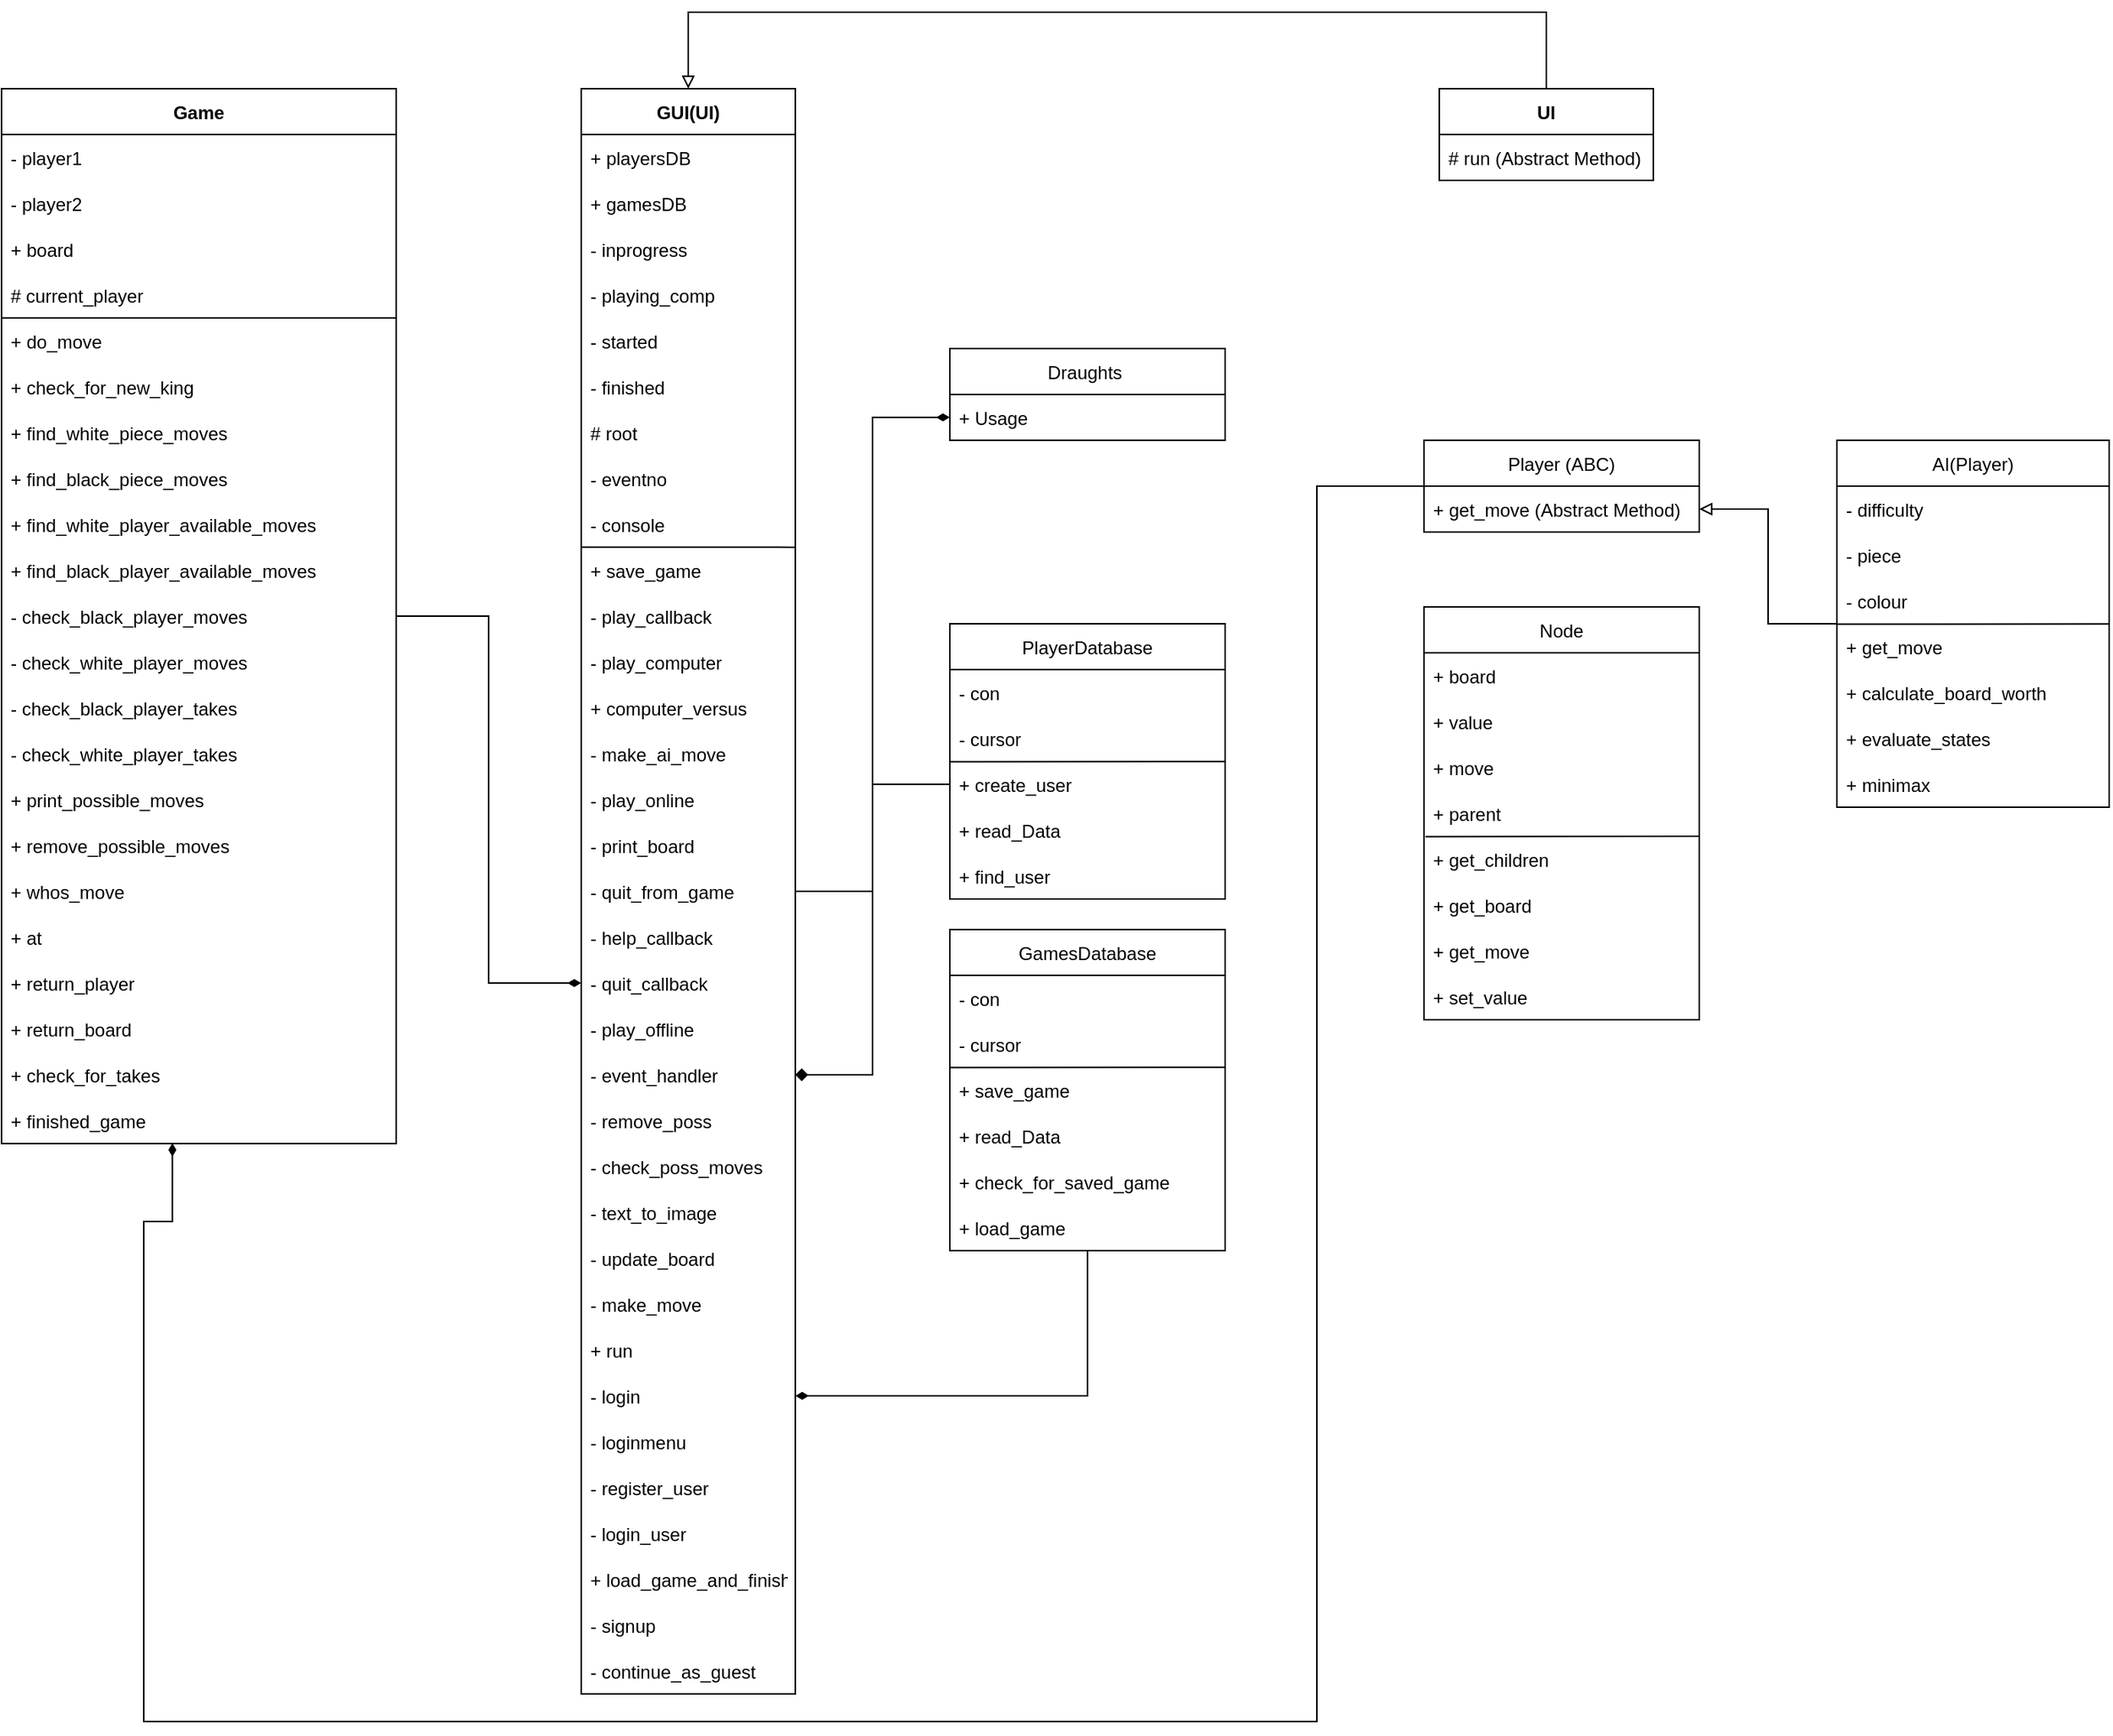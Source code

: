 <mxfile compressed="true" version="16.1.2" type="device"><diagram id="3Qp2XxojewarjUN9n5s5" name="Page-1"><mxGraphModel dx="881" dy="448" grid="0" gridSize="10" guides="1" tooltips="1" connect="1" arrows="1" fold="1" page="1" pageScale="1" pageWidth="1654" pageHeight="1169" math="0" shadow="0"><root><mxCell id="0"/><mxCell id="1" parent="0"/><mxCell id="8Btw_hAtKt0kwqndsdQg-38" style="edgeStyle=orthogonalEdgeStyle;rounded=0;orthogonalLoop=1;jettySize=auto;html=1;entryX=0;entryY=0.5;entryDx=0;entryDy=0;endArrow=diamondThin;endFill=1;strokeWidth=1;" parent="1" source="6uSlgZsd5rCqAdP7p0Hb-4" target="6uSlgZsd5rCqAdP7p0Hb-30" edge="1"><mxGeometry relative="1" as="geometry"/></mxCell><mxCell id="6uSlgZsd5rCqAdP7p0Hb-4" value="Game" style="swimlane;fontStyle=1;childLayout=stackLayout;horizontal=1;startSize=30;horizontalStack=0;resizeParent=1;resizeParentMax=0;resizeLast=0;collapsible=1;marginBottom=0;direction=east;" parent="1" vertex="1"><mxGeometry x="50" y="60" width="258" height="690" as="geometry"/></mxCell><mxCell id="YsAnaq6iG1GSpcBaOWJJ-23" value="- player1" style="text;strokeColor=none;fillColor=none;align=left;verticalAlign=middle;spacingLeft=4;spacingRight=4;overflow=hidden;points=[[0,0.5],[1,0.5]];portConstraint=eastwest;rotatable=0;" parent="6uSlgZsd5rCqAdP7p0Hb-4" vertex="1"><mxGeometry y="30" width="258" height="30" as="geometry"/></mxCell><mxCell id="8Btw_hAtKt0kwqndsdQg-4" value="- player2" style="text;strokeColor=none;fillColor=none;align=left;verticalAlign=middle;spacingLeft=4;spacingRight=4;overflow=hidden;points=[[0,0.5],[1,0.5]];portConstraint=eastwest;rotatable=0;" parent="6uSlgZsd5rCqAdP7p0Hb-4" vertex="1"><mxGeometry y="60" width="258" height="30" as="geometry"/></mxCell><mxCell id="8Btw_hAtKt0kwqndsdQg-5" value="+ board" style="text;strokeColor=none;fillColor=none;align=left;verticalAlign=middle;spacingLeft=4;spacingRight=4;overflow=hidden;points=[[0,0.5],[1,0.5]];portConstraint=eastwest;rotatable=0;" parent="6uSlgZsd5rCqAdP7p0Hb-4" vertex="1"><mxGeometry y="90" width="258" height="30" as="geometry"/></mxCell><mxCell id="8Btw_hAtKt0kwqndsdQg-6" value="# current_player" style="text;strokeColor=none;fillColor=none;align=left;verticalAlign=middle;spacingLeft=4;spacingRight=4;overflow=hidden;points=[[0,0.5],[1,0.5]];portConstraint=eastwest;rotatable=0;" parent="6uSlgZsd5rCqAdP7p0Hb-4" vertex="1"><mxGeometry y="120" width="258" height="30" as="geometry"/></mxCell><mxCell id="6uSlgZsd5rCqAdP7p0Hb-5" value="+ do_move" style="text;strokeColor=none;fillColor=none;align=left;verticalAlign=middle;spacingLeft=4;spacingRight=4;overflow=hidden;points=[[0,0.5],[1,0.5]];portConstraint=eastwest;rotatable=0;" parent="6uSlgZsd5rCqAdP7p0Hb-4" vertex="1"><mxGeometry y="150" width="258" height="30" as="geometry"/></mxCell><mxCell id="YsAnaq6iG1GSpcBaOWJJ-24" value="" style="endArrow=none;html=1;rounded=0;exitX=0.002;exitY=0.002;exitDx=0;exitDy=0;exitPerimeter=0;entryX=1.001;entryY=0.002;entryDx=0;entryDy=0;entryPerimeter=0;" parent="6uSlgZsd5rCqAdP7p0Hb-4" source="6uSlgZsd5rCqAdP7p0Hb-5" target="6uSlgZsd5rCqAdP7p0Hb-5" edge="1"><mxGeometry width="50" height="50" relative="1" as="geometry"><mxPoint x="130" y="140" as="sourcePoint"/><mxPoint x="180" y="90" as="targetPoint"/></mxGeometry></mxCell><mxCell id="6uSlgZsd5rCqAdP7p0Hb-6" value="+ check_for_new_king" style="text;strokeColor=none;fillColor=none;align=left;verticalAlign=middle;spacingLeft=4;spacingRight=4;overflow=hidden;points=[[0,0.5],[1,0.5]];portConstraint=eastwest;rotatable=0;" parent="6uSlgZsd5rCqAdP7p0Hb-4" vertex="1"><mxGeometry y="180" width="258" height="30" as="geometry"/></mxCell><mxCell id="6uSlgZsd5rCqAdP7p0Hb-7" value="+ find_white_piece_moves" style="text;strokeColor=none;fillColor=none;align=left;verticalAlign=middle;spacingLeft=4;spacingRight=4;overflow=hidden;points=[[0,0.5],[1,0.5]];portConstraint=eastwest;rotatable=0;" parent="6uSlgZsd5rCqAdP7p0Hb-4" vertex="1"><mxGeometry y="210" width="258" height="30" as="geometry"/></mxCell><mxCell id="y2hn0-UuAbxZvEUYTkc_-26" value="+ find_black_piece_moves" style="text;strokeColor=none;fillColor=none;align=left;verticalAlign=middle;spacingLeft=4;spacingRight=4;overflow=hidden;points=[[0,0.5],[1,0.5]];portConstraint=eastwest;rotatable=0;" vertex="1" parent="6uSlgZsd5rCqAdP7p0Hb-4"><mxGeometry y="240" width="258" height="30" as="geometry"/></mxCell><mxCell id="y2hn0-UuAbxZvEUYTkc_-27" value="+ find_white_player_available_moves" style="text;strokeColor=none;fillColor=none;align=left;verticalAlign=middle;spacingLeft=4;spacingRight=4;overflow=hidden;points=[[0,0.5],[1,0.5]];portConstraint=eastwest;rotatable=0;" vertex="1" parent="6uSlgZsd5rCqAdP7p0Hb-4"><mxGeometry y="270" width="258" height="30" as="geometry"/></mxCell><mxCell id="y2hn0-UuAbxZvEUYTkc_-28" value="+ find_black_player_available_moves" style="text;strokeColor=none;fillColor=none;align=left;verticalAlign=middle;spacingLeft=4;spacingRight=4;overflow=hidden;points=[[0,0.5],[1,0.5]];portConstraint=eastwest;rotatable=0;" vertex="1" parent="6uSlgZsd5rCqAdP7p0Hb-4"><mxGeometry y="300" width="258" height="30" as="geometry"/></mxCell><mxCell id="y2hn0-UuAbxZvEUYTkc_-30" value="- check_black_player_moves" style="text;strokeColor=none;fillColor=none;align=left;verticalAlign=middle;spacingLeft=4;spacingRight=4;overflow=hidden;points=[[0,0.5],[1,0.5]];portConstraint=eastwest;rotatable=0;" vertex="1" parent="6uSlgZsd5rCqAdP7p0Hb-4"><mxGeometry y="330" width="258" height="30" as="geometry"/></mxCell><mxCell id="y2hn0-UuAbxZvEUYTkc_-31" value="- check_white_player_moves" style="text;strokeColor=none;fillColor=none;align=left;verticalAlign=middle;spacingLeft=4;spacingRight=4;overflow=hidden;points=[[0,0.5],[1,0.5]];portConstraint=eastwest;rotatable=0;" vertex="1" parent="6uSlgZsd5rCqAdP7p0Hb-4"><mxGeometry y="360" width="258" height="30" as="geometry"/></mxCell><mxCell id="y2hn0-UuAbxZvEUYTkc_-32" value="- check_black_player_takes" style="text;strokeColor=none;fillColor=none;align=left;verticalAlign=middle;spacingLeft=4;spacingRight=4;overflow=hidden;points=[[0,0.5],[1,0.5]];portConstraint=eastwest;rotatable=0;" vertex="1" parent="6uSlgZsd5rCqAdP7p0Hb-4"><mxGeometry y="390" width="258" height="30" as="geometry"/></mxCell><mxCell id="y2hn0-UuAbxZvEUYTkc_-33" value="- check_white_player_takes" style="text;strokeColor=none;fillColor=none;align=left;verticalAlign=middle;spacingLeft=4;spacingRight=4;overflow=hidden;points=[[0,0.5],[1,0.5]];portConstraint=eastwest;rotatable=0;" vertex="1" parent="6uSlgZsd5rCqAdP7p0Hb-4"><mxGeometry y="420" width="258" height="30" as="geometry"/></mxCell><mxCell id="6uSlgZsd5rCqAdP7p0Hb-11" value="+ print_possible_moves" style="text;strokeColor=none;fillColor=none;align=left;verticalAlign=middle;spacingLeft=4;spacingRight=4;overflow=hidden;points=[[0,0.5],[1,0.5]];portConstraint=eastwest;rotatable=0;" parent="6uSlgZsd5rCqAdP7p0Hb-4" vertex="1"><mxGeometry y="450" width="258" height="30" as="geometry"/></mxCell><mxCell id="6uSlgZsd5rCqAdP7p0Hb-12" value="+ remove_possible_moves" style="text;strokeColor=none;fillColor=none;align=left;verticalAlign=middle;spacingLeft=4;spacingRight=4;overflow=hidden;points=[[0,0.5],[1,0.5]];portConstraint=eastwest;rotatable=0;" parent="6uSlgZsd5rCqAdP7p0Hb-4" vertex="1"><mxGeometry y="480" width="258" height="30" as="geometry"/></mxCell><mxCell id="6uSlgZsd5rCqAdP7p0Hb-13" value="+ whos_move" style="text;strokeColor=none;fillColor=none;align=left;verticalAlign=middle;spacingLeft=4;spacingRight=4;overflow=hidden;points=[[0,0.5],[1,0.5]];portConstraint=eastwest;rotatable=0;" parent="6uSlgZsd5rCqAdP7p0Hb-4" vertex="1"><mxGeometry y="510" width="258" height="30" as="geometry"/></mxCell><mxCell id="6uSlgZsd5rCqAdP7p0Hb-14" value="+ at" style="text;strokeColor=none;fillColor=none;align=left;verticalAlign=middle;spacingLeft=4;spacingRight=4;overflow=hidden;points=[[0,0.5],[1,0.5]];portConstraint=eastwest;rotatable=0;" parent="6uSlgZsd5rCqAdP7p0Hb-4" vertex="1"><mxGeometry y="540" width="258" height="30" as="geometry"/></mxCell><mxCell id="6uSlgZsd5rCqAdP7p0Hb-15" value="+ return_player" style="text;strokeColor=none;fillColor=none;align=left;verticalAlign=middle;spacingLeft=4;spacingRight=4;overflow=hidden;points=[[0,0.5],[1,0.5]];portConstraint=eastwest;rotatable=0;" parent="6uSlgZsd5rCqAdP7p0Hb-4" vertex="1"><mxGeometry y="570" width="258" height="30" as="geometry"/></mxCell><mxCell id="6uSlgZsd5rCqAdP7p0Hb-18" value="+ return_board" style="text;strokeColor=none;fillColor=none;align=left;verticalAlign=middle;spacingLeft=4;spacingRight=4;overflow=hidden;points=[[0,0.5],[1,0.5]];portConstraint=eastwest;rotatable=0;" parent="6uSlgZsd5rCqAdP7p0Hb-4" vertex="1"><mxGeometry y="600" width="258" height="30" as="geometry"/></mxCell><mxCell id="6uSlgZsd5rCqAdP7p0Hb-17" value="+ check_for_takes" style="text;strokeColor=none;fillColor=none;align=left;verticalAlign=middle;spacingLeft=4;spacingRight=4;overflow=hidden;points=[[0,0.5],[1,0.5]];portConstraint=eastwest;rotatable=0;" parent="6uSlgZsd5rCqAdP7p0Hb-4" vertex="1"><mxGeometry y="630" width="258" height="30" as="geometry"/></mxCell><mxCell id="6uSlgZsd5rCqAdP7p0Hb-16" value="+ finished_game" style="text;strokeColor=none;fillColor=none;align=left;verticalAlign=middle;spacingLeft=4;spacingRight=4;overflow=hidden;points=[[0,0.5],[1,0.5]];portConstraint=eastwest;rotatable=0;" parent="6uSlgZsd5rCqAdP7p0Hb-4" vertex="1"><mxGeometry y="660" width="258" height="30" as="geometry"/></mxCell><mxCell id="8Btw_hAtKt0kwqndsdQg-43" style="edgeStyle=orthogonalEdgeStyle;rounded=0;orthogonalLoop=1;jettySize=auto;html=1;entryX=0.5;entryY=0;entryDx=0;entryDy=0;endArrow=block;endFill=0;strokeWidth=1;" parent="1" source="6uSlgZsd5rCqAdP7p0Hb-19" target="6uSlgZsd5rCqAdP7p0Hb-23" edge="1"><mxGeometry relative="1" as="geometry"><Array as="points"><mxPoint x="1060" y="10"/><mxPoint x="499" y="10"/></Array></mxGeometry></mxCell><mxCell id="6uSlgZsd5rCqAdP7p0Hb-19" value="UI" style="swimlane;fontStyle=1;childLayout=stackLayout;horizontal=1;startSize=30;horizontalStack=0;resizeParent=1;resizeParentMax=0;resizeLast=0;collapsible=1;marginBottom=0;" parent="1" vertex="1"><mxGeometry x="990" y="60" width="140" height="60" as="geometry"/></mxCell><mxCell id="6uSlgZsd5rCqAdP7p0Hb-20" value="# run (Abstract Method)" style="text;strokeColor=none;fillColor=none;align=left;verticalAlign=middle;spacingLeft=4;spacingRight=4;overflow=hidden;points=[[0,0.5],[1,0.5]];portConstraint=eastwest;rotatable=0;" parent="6uSlgZsd5rCqAdP7p0Hb-19" vertex="1"><mxGeometry y="30" width="140" height="30" as="geometry"/></mxCell><mxCell id="8Btw_hAtKt0kwqndsdQg-37" style="edgeStyle=orthogonalEdgeStyle;rounded=0;orthogonalLoop=1;jettySize=auto;html=1;endArrow=diamondThin;endFill=1;strokeWidth=1;" parent="1" source="6uSlgZsd5rCqAdP7p0Hb-23" target="YsAnaq6iG1GSpcBaOWJJ-2" edge="1"><mxGeometry relative="1" as="geometry"/></mxCell><mxCell id="6uSlgZsd5rCqAdP7p0Hb-23" value="GUI(UI)" style="swimlane;fontStyle=1;childLayout=stackLayout;horizontal=1;startSize=30;horizontalStack=0;resizeParent=1;resizeParentMax=0;resizeLast=0;collapsible=1;marginBottom=0;" parent="1" vertex="1"><mxGeometry x="429" y="60" width="140" height="1050" as="geometry"/></mxCell><mxCell id="y2hn0-UuAbxZvEUYTkc_-34" value="+ playersDB" style="text;strokeColor=none;fillColor=none;align=left;verticalAlign=middle;spacingLeft=4;spacingRight=4;overflow=hidden;points=[[0,0.5],[1,0.5]];portConstraint=eastwest;rotatable=0;" vertex="1" parent="6uSlgZsd5rCqAdP7p0Hb-23"><mxGeometry y="30" width="140" height="30" as="geometry"/></mxCell><mxCell id="y2hn0-UuAbxZvEUYTkc_-35" value="+ gamesDB" style="text;strokeColor=none;fillColor=none;align=left;verticalAlign=middle;spacingLeft=4;spacingRight=4;overflow=hidden;points=[[0,0.5],[1,0.5]];portConstraint=eastwest;rotatable=0;" vertex="1" parent="6uSlgZsd5rCqAdP7p0Hb-23"><mxGeometry y="60" width="140" height="30" as="geometry"/></mxCell><mxCell id="y2hn0-UuAbxZvEUYTkc_-36" value="- inprogress" style="text;strokeColor=none;fillColor=none;align=left;verticalAlign=middle;spacingLeft=4;spacingRight=4;overflow=hidden;points=[[0,0.5],[1,0.5]];portConstraint=eastwest;rotatable=0;" vertex="1" parent="6uSlgZsd5rCqAdP7p0Hb-23"><mxGeometry y="90" width="140" height="30" as="geometry"/></mxCell><mxCell id="y2hn0-UuAbxZvEUYTkc_-37" value="- playing_comp" style="text;strokeColor=none;fillColor=none;align=left;verticalAlign=middle;spacingLeft=4;spacingRight=4;overflow=hidden;points=[[0,0.5],[1,0.5]];portConstraint=eastwest;rotatable=0;" vertex="1" parent="6uSlgZsd5rCqAdP7p0Hb-23"><mxGeometry y="120" width="140" height="30" as="geometry"/></mxCell><mxCell id="8Btw_hAtKt0kwqndsdQg-13" value="- started" style="text;strokeColor=none;fillColor=none;align=left;verticalAlign=middle;spacingLeft=4;spacingRight=4;overflow=hidden;points=[[0,0.5],[1,0.5]];portConstraint=eastwest;rotatable=0;" parent="6uSlgZsd5rCqAdP7p0Hb-23" vertex="1"><mxGeometry y="150" width="140" height="30" as="geometry"/></mxCell><mxCell id="8Btw_hAtKt0kwqndsdQg-15" value="- finished" style="text;strokeColor=none;fillColor=none;align=left;verticalAlign=middle;spacingLeft=4;spacingRight=4;overflow=hidden;points=[[0,0.5],[1,0.5]];portConstraint=eastwest;rotatable=0;" parent="6uSlgZsd5rCqAdP7p0Hb-23" vertex="1"><mxGeometry y="180" width="140" height="30" as="geometry"/></mxCell><mxCell id="8Btw_hAtKt0kwqndsdQg-17" value="# root" style="text;strokeColor=none;fillColor=none;align=left;verticalAlign=middle;spacingLeft=4;spacingRight=4;overflow=hidden;points=[[0,0.5],[1,0.5]];portConstraint=eastwest;rotatable=0;" parent="6uSlgZsd5rCqAdP7p0Hb-23" vertex="1"><mxGeometry y="210" width="140" height="30" as="geometry"/></mxCell><mxCell id="8Btw_hAtKt0kwqndsdQg-18" value="- eventno" style="text;strokeColor=none;fillColor=none;align=left;verticalAlign=middle;spacingLeft=4;spacingRight=4;overflow=hidden;points=[[0,0.5],[1,0.5]];portConstraint=eastwest;rotatable=0;" parent="6uSlgZsd5rCqAdP7p0Hb-23" vertex="1"><mxGeometry y="240" width="140" height="30" as="geometry"/></mxCell><mxCell id="8Btw_hAtKt0kwqndsdQg-19" value="- console" style="text;strokeColor=none;fillColor=none;align=left;verticalAlign=middle;spacingLeft=4;spacingRight=4;overflow=hidden;points=[[0,0.5],[1,0.5]];portConstraint=eastwest;rotatable=0;" parent="6uSlgZsd5rCqAdP7p0Hb-23" vertex="1"><mxGeometry y="270" width="140" height="30" as="geometry"/></mxCell><mxCell id="8Btw_hAtKt0kwqndsdQg-14" value="" style="endArrow=none;html=1;rounded=0;entryX=0.999;entryY=-0.002;entryDx=0;entryDy=0;entryPerimeter=0;exitX=0;exitY=-0.004;exitDx=0;exitDy=0;exitPerimeter=0;" parent="6uSlgZsd5rCqAdP7p0Hb-23" source="6uSlgZsd5rCqAdP7p0Hb-24" target="6uSlgZsd5rCqAdP7p0Hb-24" edge="1"><mxGeometry width="50" height="50" relative="1" as="geometry"><mxPoint y="60" as="sourcePoint"/><mxPoint x="50" y="10" as="targetPoint"/><Array as="points"/></mxGeometry></mxCell><mxCell id="6uSlgZsd5rCqAdP7p0Hb-24" value="+ save_game" style="text;strokeColor=none;fillColor=none;align=left;verticalAlign=middle;spacingLeft=4;spacingRight=4;overflow=hidden;points=[[0,0.5],[1,0.5]];portConstraint=eastwest;rotatable=0;" parent="6uSlgZsd5rCqAdP7p0Hb-23" vertex="1"><mxGeometry y="300" width="140" height="30" as="geometry"/></mxCell><mxCell id="y2hn0-UuAbxZvEUYTkc_-38" value="- play_callback" style="text;strokeColor=none;fillColor=none;align=left;verticalAlign=middle;spacingLeft=4;spacingRight=4;overflow=hidden;points=[[0,0.5],[1,0.5]];portConstraint=eastwest;rotatable=0;" vertex="1" parent="6uSlgZsd5rCqAdP7p0Hb-23"><mxGeometry y="330" width="140" height="30" as="geometry"/></mxCell><mxCell id="6uSlgZsd5rCqAdP7p0Hb-25" value="- play_computer" style="text;strokeColor=none;fillColor=none;align=left;verticalAlign=middle;spacingLeft=4;spacingRight=4;overflow=hidden;points=[[0,0.5],[1,0.5]];portConstraint=eastwest;rotatable=0;" parent="6uSlgZsd5rCqAdP7p0Hb-23" vertex="1"><mxGeometry y="360" width="140" height="30" as="geometry"/></mxCell><mxCell id="y2hn0-UuAbxZvEUYTkc_-40" value="+ computer_versus" style="text;strokeColor=none;fillColor=none;align=left;verticalAlign=middle;spacingLeft=4;spacingRight=4;overflow=hidden;points=[[0,0.5],[1,0.5]];portConstraint=eastwest;rotatable=0;" vertex="1" parent="6uSlgZsd5rCqAdP7p0Hb-23"><mxGeometry y="390" width="140" height="30" as="geometry"/></mxCell><mxCell id="y2hn0-UuAbxZvEUYTkc_-41" value="- make_ai_move" style="text;strokeColor=none;fillColor=none;align=left;verticalAlign=middle;spacingLeft=4;spacingRight=4;overflow=hidden;points=[[0,0.5],[1,0.5]];portConstraint=eastwest;rotatable=0;" vertex="1" parent="6uSlgZsd5rCqAdP7p0Hb-23"><mxGeometry y="420" width="140" height="30" as="geometry"/></mxCell><mxCell id="6uSlgZsd5rCqAdP7p0Hb-26" value="- play_online" style="text;strokeColor=none;fillColor=none;align=left;verticalAlign=middle;spacingLeft=4;spacingRight=4;overflow=hidden;points=[[0,0.5],[1,0.5]];portConstraint=eastwest;rotatable=0;" parent="6uSlgZsd5rCqAdP7p0Hb-23" vertex="1"><mxGeometry y="450" width="140" height="30" as="geometry"/></mxCell><mxCell id="6uSlgZsd5rCqAdP7p0Hb-27" value="- print_board" style="text;strokeColor=none;fillColor=none;align=left;verticalAlign=middle;spacingLeft=4;spacingRight=4;overflow=hidden;points=[[0,0.5],[1,0.5]];portConstraint=eastwest;rotatable=0;" parent="6uSlgZsd5rCqAdP7p0Hb-23" vertex="1"><mxGeometry y="480" width="140" height="30" as="geometry"/></mxCell><mxCell id="6uSlgZsd5rCqAdP7p0Hb-28" value="- quit_from_game" style="text;strokeColor=none;fillColor=none;align=left;verticalAlign=middle;spacingLeft=4;spacingRight=4;overflow=hidden;points=[[0,0.5],[1,0.5]];portConstraint=eastwest;rotatable=0;" parent="6uSlgZsd5rCqAdP7p0Hb-23" vertex="1"><mxGeometry y="510" width="140" height="30" as="geometry"/></mxCell><mxCell id="6uSlgZsd5rCqAdP7p0Hb-29" value="- help_callback" style="text;strokeColor=none;fillColor=none;align=left;verticalAlign=middle;spacingLeft=4;spacingRight=4;overflow=hidden;points=[[0,0.5],[1,0.5]];portConstraint=eastwest;rotatable=0;" parent="6uSlgZsd5rCqAdP7p0Hb-23" vertex="1"><mxGeometry y="540" width="140" height="30" as="geometry"/></mxCell><mxCell id="6uSlgZsd5rCqAdP7p0Hb-30" value="- quit_callback" style="text;strokeColor=none;fillColor=none;align=left;verticalAlign=middle;spacingLeft=4;spacingRight=4;overflow=hidden;points=[[0,0.5],[1,0.5]];portConstraint=eastwest;rotatable=0;" parent="6uSlgZsd5rCqAdP7p0Hb-23" vertex="1"><mxGeometry y="570" width="140" height="30" as="geometry"/></mxCell><mxCell id="6uSlgZsd5rCqAdP7p0Hb-31" value="- play_offline" style="text;strokeColor=none;fillColor=none;align=left;verticalAlign=middle;spacingLeft=4;spacingRight=4;overflow=hidden;points=[[0,0.5],[1,0.5]];portConstraint=eastwest;rotatable=0;" parent="6uSlgZsd5rCqAdP7p0Hb-23" vertex="1"><mxGeometry y="600" width="140" height="30" as="geometry"/></mxCell><mxCell id="6uSlgZsd5rCqAdP7p0Hb-32" value="- event_handler" style="text;strokeColor=none;fillColor=none;align=left;verticalAlign=middle;spacingLeft=4;spacingRight=4;overflow=hidden;points=[[0,0.5],[1,0.5]];portConstraint=eastwest;rotatable=0;" parent="6uSlgZsd5rCqAdP7p0Hb-23" vertex="1"><mxGeometry y="630" width="140" height="30" as="geometry"/></mxCell><mxCell id="6uSlgZsd5rCqAdP7p0Hb-33" value="- remove_poss" style="text;strokeColor=none;fillColor=none;align=left;verticalAlign=middle;spacingLeft=4;spacingRight=4;overflow=hidden;points=[[0,0.5],[1,0.5]];portConstraint=eastwest;rotatable=0;" parent="6uSlgZsd5rCqAdP7p0Hb-23" vertex="1"><mxGeometry y="660" width="140" height="30" as="geometry"/></mxCell><mxCell id="6uSlgZsd5rCqAdP7p0Hb-34" value="- check_poss_moves" style="text;strokeColor=none;fillColor=none;align=left;verticalAlign=middle;spacingLeft=4;spacingRight=4;overflow=hidden;points=[[0,0.5],[1,0.5]];portConstraint=eastwest;rotatable=0;" parent="6uSlgZsd5rCqAdP7p0Hb-23" vertex="1"><mxGeometry y="690" width="140" height="30" as="geometry"/></mxCell><mxCell id="6uSlgZsd5rCqAdP7p0Hb-35" value="- text_to_image" style="text;strokeColor=none;fillColor=none;align=left;verticalAlign=middle;spacingLeft=4;spacingRight=4;overflow=hidden;points=[[0,0.5],[1,0.5]];portConstraint=eastwest;rotatable=0;" parent="6uSlgZsd5rCqAdP7p0Hb-23" vertex="1"><mxGeometry y="720" width="140" height="30" as="geometry"/></mxCell><mxCell id="6uSlgZsd5rCqAdP7p0Hb-36" value="- update_board" style="text;strokeColor=none;fillColor=none;align=left;verticalAlign=middle;spacingLeft=4;spacingRight=4;overflow=hidden;points=[[0,0.5],[1,0.5]];portConstraint=eastwest;rotatable=0;" parent="6uSlgZsd5rCqAdP7p0Hb-23" vertex="1"><mxGeometry y="750" width="140" height="30" as="geometry"/></mxCell><mxCell id="6uSlgZsd5rCqAdP7p0Hb-37" value="- make_move" style="text;strokeColor=none;fillColor=none;align=left;verticalAlign=middle;spacingLeft=4;spacingRight=4;overflow=hidden;points=[[0,0.5],[1,0.5]];portConstraint=eastwest;rotatable=0;" parent="6uSlgZsd5rCqAdP7p0Hb-23" vertex="1"><mxGeometry y="780" width="140" height="30" as="geometry"/></mxCell><mxCell id="6uSlgZsd5rCqAdP7p0Hb-38" value="+ run" style="text;strokeColor=none;fillColor=none;align=left;verticalAlign=middle;spacingLeft=4;spacingRight=4;overflow=hidden;points=[[0,0.5],[1,0.5]];portConstraint=eastwest;rotatable=0;" parent="6uSlgZsd5rCqAdP7p0Hb-23" vertex="1"><mxGeometry y="810" width="140" height="30" as="geometry"/></mxCell><mxCell id="6uSlgZsd5rCqAdP7p0Hb-39" value="- login" style="text;strokeColor=none;fillColor=none;align=left;verticalAlign=middle;spacingLeft=4;spacingRight=4;overflow=hidden;points=[[0,0.5],[1,0.5]];portConstraint=eastwest;rotatable=0;" parent="6uSlgZsd5rCqAdP7p0Hb-23" vertex="1"><mxGeometry y="840" width="140" height="30" as="geometry"/></mxCell><mxCell id="6uSlgZsd5rCqAdP7p0Hb-40" value="- loginmenu" style="text;strokeColor=none;fillColor=none;align=left;verticalAlign=middle;spacingLeft=4;spacingRight=4;overflow=hidden;points=[[0,0.5],[1,0.5]];portConstraint=eastwest;rotatable=0;" parent="6uSlgZsd5rCqAdP7p0Hb-23" vertex="1"><mxGeometry y="870" width="140" height="30" as="geometry"/></mxCell><mxCell id="6uSlgZsd5rCqAdP7p0Hb-41" value="- register_user" style="text;strokeColor=none;fillColor=none;align=left;verticalAlign=middle;spacingLeft=4;spacingRight=4;overflow=hidden;points=[[0,0.5],[1,0.5]];portConstraint=eastwest;rotatable=0;" parent="6uSlgZsd5rCqAdP7p0Hb-23" vertex="1"><mxGeometry y="900" width="140" height="30" as="geometry"/></mxCell><mxCell id="y2hn0-UuAbxZvEUYTkc_-43" value="- login_user" style="text;strokeColor=none;fillColor=none;align=left;verticalAlign=middle;spacingLeft=4;spacingRight=4;overflow=hidden;points=[[0,0.5],[1,0.5]];portConstraint=eastwest;rotatable=0;" vertex="1" parent="6uSlgZsd5rCqAdP7p0Hb-23"><mxGeometry y="930" width="140" height="30" as="geometry"/></mxCell><mxCell id="y2hn0-UuAbxZvEUYTkc_-42" value="+ load_game_and_finish" style="text;strokeColor=none;fillColor=none;align=left;verticalAlign=middle;spacingLeft=4;spacingRight=4;overflow=hidden;points=[[0,0.5],[1,0.5]];portConstraint=eastwest;rotatable=0;" vertex="1" parent="6uSlgZsd5rCqAdP7p0Hb-23"><mxGeometry y="960" width="140" height="30" as="geometry"/></mxCell><mxCell id="6uSlgZsd5rCqAdP7p0Hb-42" value="- signup" style="text;strokeColor=none;fillColor=none;align=left;verticalAlign=middle;spacingLeft=4;spacingRight=4;overflow=hidden;points=[[0,0.5],[1,0.5]];portConstraint=eastwest;rotatable=0;" parent="6uSlgZsd5rCqAdP7p0Hb-23" vertex="1"><mxGeometry y="990" width="140" height="30" as="geometry"/></mxCell><mxCell id="6uSlgZsd5rCqAdP7p0Hb-43" value="- continue_as_guest" style="text;strokeColor=none;fillColor=none;align=left;verticalAlign=middle;spacingLeft=4;spacingRight=4;overflow=hidden;points=[[0,0.5],[1,0.5]];portConstraint=eastwest;rotatable=0;" parent="6uSlgZsd5rCqAdP7p0Hb-23" vertex="1"><mxGeometry y="1020" width="140" height="30" as="geometry"/></mxCell><mxCell id="YsAnaq6iG1GSpcBaOWJJ-1" value="Draughts " style="swimlane;fontStyle=0;childLayout=stackLayout;horizontal=1;startSize=30;horizontalStack=0;resizeParent=1;resizeParentMax=0;resizeLast=0;collapsible=1;marginBottom=0;" parent="1" vertex="1"><mxGeometry x="670" y="230" width="180" height="60" as="geometry"/></mxCell><mxCell id="YsAnaq6iG1GSpcBaOWJJ-2" value="+ Usage" style="text;strokeColor=none;fillColor=none;align=left;verticalAlign=middle;spacingLeft=4;spacingRight=4;overflow=hidden;points=[[0,0.5],[1,0.5]];portConstraint=eastwest;rotatable=0;" parent="YsAnaq6iG1GSpcBaOWJJ-1" vertex="1"><mxGeometry y="30" width="180" height="30" as="geometry"/></mxCell><mxCell id="8Btw_hAtKt0kwqndsdQg-40" style="edgeStyle=orthogonalEdgeStyle;rounded=0;orthogonalLoop=1;jettySize=auto;html=1;endArrow=diamondThin;endFill=1;strokeWidth=1;entryX=0.433;entryY=0.988;entryDx=0;entryDy=0;entryPerimeter=0;" parent="1" source="YsAnaq6iG1GSpcBaOWJJ-5" target="6uSlgZsd5rCqAdP7p0Hb-16" edge="1"><mxGeometry relative="1" as="geometry"><Array as="points"><mxPoint x="910" y="320"/><mxPoint x="910" y="1128"/><mxPoint x="143" y="1128"/><mxPoint x="143" y="801"/><mxPoint x="162" y="801"/></Array><mxPoint x="184" y="681" as="targetPoint"/></mxGeometry></mxCell><mxCell id="YsAnaq6iG1GSpcBaOWJJ-5" value="Player (ABC)" style="swimlane;fontStyle=0;childLayout=stackLayout;horizontal=1;startSize=30;horizontalStack=0;resizeParent=1;resizeParentMax=0;resizeLast=0;collapsible=1;marginBottom=0;" parent="1" vertex="1"><mxGeometry x="980" y="290" width="180" height="60" as="geometry"/></mxCell><mxCell id="YsAnaq6iG1GSpcBaOWJJ-6" value="+ get_move (Abstract Method)" style="text;strokeColor=none;fillColor=none;align=left;verticalAlign=middle;spacingLeft=4;spacingRight=4;overflow=hidden;points=[[0,0.5],[1,0.5]];portConstraint=eastwest;rotatable=0;" parent="YsAnaq6iG1GSpcBaOWJJ-5" vertex="1"><mxGeometry y="30" width="180" height="30" as="geometry"/></mxCell><mxCell id="8Btw_hAtKt0kwqndsdQg-32" style="edgeStyle=orthogonalEdgeStyle;rounded=0;orthogonalLoop=1;jettySize=auto;html=1;entryX=1;entryY=0.5;entryDx=0;entryDy=0;endArrow=block;endFill=0;" parent="1" source="YsAnaq6iG1GSpcBaOWJJ-17" target="YsAnaq6iG1GSpcBaOWJJ-6" edge="1"><mxGeometry relative="1" as="geometry"/></mxCell><mxCell id="YsAnaq6iG1GSpcBaOWJJ-17" value="AI(Player)" style="swimlane;fontStyle=0;childLayout=stackLayout;horizontal=1;startSize=30;horizontalStack=0;resizeParent=1;resizeParentMax=0;resizeLast=0;collapsible=1;marginBottom=0;" parent="1" vertex="1"><mxGeometry x="1250" y="290" width="178" height="240" as="geometry"/></mxCell><mxCell id="YsAnaq6iG1GSpcBaOWJJ-19" value="- difficulty" style="text;strokeColor=none;fillColor=none;align=left;verticalAlign=middle;spacingLeft=4;spacingRight=4;overflow=hidden;points=[[0,0.5],[1,0.5]];portConstraint=eastwest;rotatable=0;" parent="YsAnaq6iG1GSpcBaOWJJ-17" vertex="1"><mxGeometry y="30" width="178" height="30" as="geometry"/></mxCell><mxCell id="8Btw_hAtKt0kwqndsdQg-10" value="" style="endArrow=none;html=1;rounded=0;exitX=0;exitY=0.01;exitDx=0;exitDy=0;exitPerimeter=0;entryX=0.998;entryY=0.005;entryDx=0;entryDy=0;entryPerimeter=0;" parent="YsAnaq6iG1GSpcBaOWJJ-17" source="8Btw_hAtKt0kwqndsdQg-8" target="8Btw_hAtKt0kwqndsdQg-8" edge="1"><mxGeometry width="50" height="50" relative="1" as="geometry"><mxPoint x="26" y="90" as="sourcePoint"/><mxPoint x="76" y="40" as="targetPoint"/></mxGeometry></mxCell><mxCell id="y2hn0-UuAbxZvEUYTkc_-44" value="- piece" style="text;strokeColor=none;fillColor=none;align=left;verticalAlign=middle;spacingLeft=4;spacingRight=4;overflow=hidden;points=[[0,0.5],[1,0.5]];portConstraint=eastwest;rotatable=0;" vertex="1" parent="YsAnaq6iG1GSpcBaOWJJ-17"><mxGeometry y="60" width="178" height="30" as="geometry"/></mxCell><mxCell id="8Btw_hAtKt0kwqndsdQg-7" value="- colour" style="text;strokeColor=none;fillColor=none;align=left;verticalAlign=middle;spacingLeft=4;spacingRight=4;overflow=hidden;points=[[0,0.5],[1,0.5]];portConstraint=eastwest;rotatable=0;" parent="YsAnaq6iG1GSpcBaOWJJ-17" vertex="1"><mxGeometry y="90" width="178" height="30" as="geometry"/></mxCell><mxCell id="8Btw_hAtKt0kwqndsdQg-8" value="+ get_move" style="text;strokeColor=none;fillColor=none;align=left;verticalAlign=middle;spacingLeft=4;spacingRight=4;overflow=hidden;points=[[0,0.5],[1,0.5]];portConstraint=eastwest;rotatable=0;" parent="YsAnaq6iG1GSpcBaOWJJ-17" vertex="1"><mxGeometry y="120" width="178" height="30" as="geometry"/></mxCell><mxCell id="y2hn0-UuAbxZvEUYTkc_-45" value="+ calculate_board_worth" style="text;strokeColor=none;fillColor=none;align=left;verticalAlign=middle;spacingLeft=4;spacingRight=4;overflow=hidden;points=[[0,0.5],[1,0.5]];portConstraint=eastwest;rotatable=0;" vertex="1" parent="YsAnaq6iG1GSpcBaOWJJ-17"><mxGeometry y="150" width="178" height="30" as="geometry"/></mxCell><mxCell id="y2hn0-UuAbxZvEUYTkc_-46" value="+ evaluate_states" style="text;strokeColor=none;fillColor=none;align=left;verticalAlign=middle;spacingLeft=4;spacingRight=4;overflow=hidden;points=[[0,0.5],[1,0.5]];portConstraint=eastwest;rotatable=0;" vertex="1" parent="YsAnaq6iG1GSpcBaOWJJ-17"><mxGeometry y="180" width="178" height="30" as="geometry"/></mxCell><mxCell id="y2hn0-UuAbxZvEUYTkc_-47" value="+ minimax" style="text;strokeColor=none;fillColor=none;align=left;verticalAlign=middle;spacingLeft=4;spacingRight=4;overflow=hidden;points=[[0,0.5],[1,0.5]];portConstraint=eastwest;rotatable=0;" vertex="1" parent="YsAnaq6iG1GSpcBaOWJJ-17"><mxGeometry y="210" width="178" height="30" as="geometry"/></mxCell><mxCell id="y2hn0-UuAbxZvEUYTkc_-1" value="PlayerDatabase" style="swimlane;fontStyle=0;childLayout=stackLayout;horizontal=1;startSize=30;horizontalStack=0;resizeParent=1;resizeParentMax=0;resizeLast=0;collapsible=1;marginBottom=0;" vertex="1" parent="1"><mxGeometry x="670" y="410" width="180" height="180" as="geometry"/></mxCell><mxCell id="y2hn0-UuAbxZvEUYTkc_-2" value="- con" style="text;strokeColor=none;fillColor=none;align=left;verticalAlign=middle;spacingLeft=4;spacingRight=4;overflow=hidden;points=[[0,0.5],[1,0.5]];portConstraint=eastwest;rotatable=0;" vertex="1" parent="y2hn0-UuAbxZvEUYTkc_-1"><mxGeometry y="30" width="180" height="30" as="geometry"/></mxCell><mxCell id="y2hn0-UuAbxZvEUYTkc_-3" value="" style="endArrow=none;html=1;rounded=0;exitX=0;exitY=0.01;exitDx=0;exitDy=0;exitPerimeter=0;entryX=0.998;entryY=0.005;entryDx=0;entryDy=0;entryPerimeter=0;" edge="1" parent="y2hn0-UuAbxZvEUYTkc_-1" source="y2hn0-UuAbxZvEUYTkc_-5" target="y2hn0-UuAbxZvEUYTkc_-5"><mxGeometry width="50" height="50" relative="1" as="geometry"><mxPoint x="26" y="90" as="sourcePoint"/><mxPoint x="76" y="40" as="targetPoint"/></mxGeometry></mxCell><mxCell id="y2hn0-UuAbxZvEUYTkc_-6" value="- cursor" style="text;strokeColor=none;fillColor=none;align=left;verticalAlign=middle;spacingLeft=4;spacingRight=4;overflow=hidden;points=[[0,0.5],[1,0.5]];portConstraint=eastwest;rotatable=0;" vertex="1" parent="y2hn0-UuAbxZvEUYTkc_-1"><mxGeometry y="60" width="180" height="30" as="geometry"/></mxCell><mxCell id="y2hn0-UuAbxZvEUYTkc_-5" value="+ create_user" style="text;strokeColor=none;fillColor=none;align=left;verticalAlign=middle;spacingLeft=4;spacingRight=4;overflow=hidden;points=[[0,0.5],[1,0.5]];portConstraint=eastwest;rotatable=0;" vertex="1" parent="y2hn0-UuAbxZvEUYTkc_-1"><mxGeometry y="90" width="180" height="30" as="geometry"/></mxCell><mxCell id="y2hn0-UuAbxZvEUYTkc_-13" value="+ read_Data" style="text;strokeColor=none;fillColor=none;align=left;verticalAlign=middle;spacingLeft=4;spacingRight=4;overflow=hidden;points=[[0,0.5],[1,0.5]];portConstraint=eastwest;rotatable=0;" vertex="1" parent="y2hn0-UuAbxZvEUYTkc_-1"><mxGeometry y="120" width="180" height="30" as="geometry"/></mxCell><mxCell id="y2hn0-UuAbxZvEUYTkc_-14" value="+ find_user" style="text;strokeColor=none;fillColor=none;align=left;verticalAlign=middle;spacingLeft=4;spacingRight=4;overflow=hidden;points=[[0,0.5],[1,0.5]];portConstraint=eastwest;rotatable=0;" vertex="1" parent="y2hn0-UuAbxZvEUYTkc_-1"><mxGeometry y="150" width="180" height="30" as="geometry"/></mxCell><mxCell id="y2hn0-UuAbxZvEUYTkc_-25" style="edgeStyle=orthogonalEdgeStyle;rounded=0;orthogonalLoop=1;jettySize=auto;html=1;entryX=1;entryY=0.5;entryDx=0;entryDy=0;endArrow=diamondThin;endFill=1;" edge="1" parent="1" source="y2hn0-UuAbxZvEUYTkc_-16" target="6uSlgZsd5rCqAdP7p0Hb-39"><mxGeometry relative="1" as="geometry"/></mxCell><mxCell id="y2hn0-UuAbxZvEUYTkc_-16" value="GamesDatabase" style="swimlane;fontStyle=0;childLayout=stackLayout;horizontal=1;startSize=30;horizontalStack=0;resizeParent=1;resizeParentMax=0;resizeLast=0;collapsible=1;marginBottom=0;" vertex="1" parent="1"><mxGeometry x="670" y="610" width="180" height="210" as="geometry"/></mxCell><mxCell id="y2hn0-UuAbxZvEUYTkc_-17" value="- con" style="text;strokeColor=none;fillColor=none;align=left;verticalAlign=middle;spacingLeft=4;spacingRight=4;overflow=hidden;points=[[0,0.5],[1,0.5]];portConstraint=eastwest;rotatable=0;" vertex="1" parent="y2hn0-UuAbxZvEUYTkc_-16"><mxGeometry y="30" width="180" height="30" as="geometry"/></mxCell><mxCell id="y2hn0-UuAbxZvEUYTkc_-18" value="" style="endArrow=none;html=1;rounded=0;exitX=0;exitY=0.01;exitDx=0;exitDy=0;exitPerimeter=0;entryX=0.998;entryY=0.005;entryDx=0;entryDy=0;entryPerimeter=0;" edge="1" parent="y2hn0-UuAbxZvEUYTkc_-16" source="y2hn0-UuAbxZvEUYTkc_-20" target="y2hn0-UuAbxZvEUYTkc_-20"><mxGeometry width="50" height="50" relative="1" as="geometry"><mxPoint x="26" y="90" as="sourcePoint"/><mxPoint x="76" y="40" as="targetPoint"/></mxGeometry></mxCell><mxCell id="y2hn0-UuAbxZvEUYTkc_-19" value="- cursor" style="text;strokeColor=none;fillColor=none;align=left;verticalAlign=middle;spacingLeft=4;spacingRight=4;overflow=hidden;points=[[0,0.5],[1,0.5]];portConstraint=eastwest;rotatable=0;" vertex="1" parent="y2hn0-UuAbxZvEUYTkc_-16"><mxGeometry y="60" width="180" height="30" as="geometry"/></mxCell><mxCell id="y2hn0-UuAbxZvEUYTkc_-20" value="+ save_game" style="text;strokeColor=none;fillColor=none;align=left;verticalAlign=middle;spacingLeft=4;spacingRight=4;overflow=hidden;points=[[0,0.5],[1,0.5]];portConstraint=eastwest;rotatable=0;" vertex="1" parent="y2hn0-UuAbxZvEUYTkc_-16"><mxGeometry y="90" width="180" height="30" as="geometry"/></mxCell><mxCell id="y2hn0-UuAbxZvEUYTkc_-21" value="+ read_Data" style="text;strokeColor=none;fillColor=none;align=left;verticalAlign=middle;spacingLeft=4;spacingRight=4;overflow=hidden;points=[[0,0.5],[1,0.5]];portConstraint=eastwest;rotatable=0;" vertex="1" parent="y2hn0-UuAbxZvEUYTkc_-16"><mxGeometry y="120" width="180" height="30" as="geometry"/></mxCell><mxCell id="y2hn0-UuAbxZvEUYTkc_-22" value="+ check_for_saved_game" style="text;strokeColor=none;fillColor=none;align=left;verticalAlign=middle;spacingLeft=4;spacingRight=4;overflow=hidden;points=[[0,0.5],[1,0.5]];portConstraint=eastwest;rotatable=0;" vertex="1" parent="y2hn0-UuAbxZvEUYTkc_-16"><mxGeometry y="150" width="180" height="30" as="geometry"/></mxCell><mxCell id="y2hn0-UuAbxZvEUYTkc_-23" value="+ load_game" style="text;strokeColor=none;fillColor=none;align=left;verticalAlign=middle;spacingLeft=4;spacingRight=4;overflow=hidden;points=[[0,0.5],[1,0.5]];portConstraint=eastwest;rotatable=0;" vertex="1" parent="y2hn0-UuAbxZvEUYTkc_-16"><mxGeometry y="180" width="180" height="30" as="geometry"/></mxCell><mxCell id="y2hn0-UuAbxZvEUYTkc_-24" style="edgeStyle=orthogonalEdgeStyle;rounded=0;orthogonalLoop=1;jettySize=auto;html=1;entryX=1;entryY=0.5;entryDx=0;entryDy=0;endArrow=diamond;endFill=1;" edge="1" parent="1" source="y2hn0-UuAbxZvEUYTkc_-5" target="6uSlgZsd5rCqAdP7p0Hb-32"><mxGeometry relative="1" as="geometry"/></mxCell><mxCell id="y2hn0-UuAbxZvEUYTkc_-48" value="Node" style="swimlane;fontStyle=0;childLayout=stackLayout;horizontal=1;startSize=30;horizontalStack=0;resizeParent=1;resizeParentMax=0;resizeLast=0;collapsible=1;marginBottom=0;" vertex="1" parent="1"><mxGeometry x="980" y="399" width="180" height="270" as="geometry"/></mxCell><mxCell id="y2hn0-UuAbxZvEUYTkc_-49" value="+ board" style="text;strokeColor=none;fillColor=none;align=left;verticalAlign=middle;spacingLeft=4;spacingRight=4;overflow=hidden;points=[[0,0.5],[1,0.5]];portConstraint=eastwest;rotatable=0;" vertex="1" parent="y2hn0-UuAbxZvEUYTkc_-48"><mxGeometry y="30" width="180" height="30" as="geometry"/></mxCell><mxCell id="y2hn0-UuAbxZvEUYTkc_-50" value="+ value" style="text;strokeColor=none;fillColor=none;align=left;verticalAlign=middle;spacingLeft=4;spacingRight=4;overflow=hidden;points=[[0,0.5],[1,0.5]];portConstraint=eastwest;rotatable=0;" vertex="1" parent="y2hn0-UuAbxZvEUYTkc_-48"><mxGeometry y="60" width="180" height="30" as="geometry"/></mxCell><mxCell id="y2hn0-UuAbxZvEUYTkc_-52" value="+ move" style="text;strokeColor=none;fillColor=none;align=left;verticalAlign=middle;spacingLeft=4;spacingRight=4;overflow=hidden;points=[[0,0.5],[1,0.5]];portConstraint=eastwest;rotatable=0;" vertex="1" parent="y2hn0-UuAbxZvEUYTkc_-48"><mxGeometry y="90" width="180" height="30" as="geometry"/></mxCell><mxCell id="y2hn0-UuAbxZvEUYTkc_-51" value="+ parent" style="text;strokeColor=none;fillColor=none;align=left;verticalAlign=middle;spacingLeft=4;spacingRight=4;overflow=hidden;points=[[0,0.5],[1,0.5]];portConstraint=eastwest;rotatable=0;" vertex="1" parent="y2hn0-UuAbxZvEUYTkc_-48"><mxGeometry y="120" width="180" height="30" as="geometry"/></mxCell><mxCell id="y2hn0-UuAbxZvEUYTkc_-55" value="" style="endArrow=none;html=1;rounded=0;exitX=0.005;exitY=0.007;exitDx=0;exitDy=0;exitPerimeter=0;" edge="1" parent="y2hn0-UuAbxZvEUYTkc_-48" source="y2hn0-UuAbxZvEUYTkc_-54"><mxGeometry width="50" height="50" relative="1" as="geometry"><mxPoint x="130" y="200" as="sourcePoint"/><mxPoint x="180" y="150" as="targetPoint"/></mxGeometry></mxCell><mxCell id="y2hn0-UuAbxZvEUYTkc_-54" value="+ get_children" style="text;strokeColor=none;fillColor=none;align=left;verticalAlign=middle;spacingLeft=4;spacingRight=4;overflow=hidden;points=[[0,0.5],[1,0.5]];portConstraint=eastwest;rotatable=0;" vertex="1" parent="y2hn0-UuAbxZvEUYTkc_-48"><mxGeometry y="150" width="180" height="30" as="geometry"/></mxCell><mxCell id="y2hn0-UuAbxZvEUYTkc_-56" value="+ get_board" style="text;strokeColor=none;fillColor=none;align=left;verticalAlign=middle;spacingLeft=4;spacingRight=4;overflow=hidden;points=[[0,0.5],[1,0.5]];portConstraint=eastwest;rotatable=0;" vertex="1" parent="y2hn0-UuAbxZvEUYTkc_-48"><mxGeometry y="180" width="180" height="30" as="geometry"/></mxCell><mxCell id="y2hn0-UuAbxZvEUYTkc_-57" value="+ get_move" style="text;strokeColor=none;fillColor=none;align=left;verticalAlign=middle;spacingLeft=4;spacingRight=4;overflow=hidden;points=[[0,0.5],[1,0.5]];portConstraint=eastwest;rotatable=0;" vertex="1" parent="y2hn0-UuAbxZvEUYTkc_-48"><mxGeometry y="210" width="180" height="30" as="geometry"/></mxCell><mxCell id="y2hn0-UuAbxZvEUYTkc_-58" value="+ set_value" style="text;strokeColor=none;fillColor=none;align=left;verticalAlign=middle;spacingLeft=4;spacingRight=4;overflow=hidden;points=[[0,0.5],[1,0.5]];portConstraint=eastwest;rotatable=0;" vertex="1" parent="y2hn0-UuAbxZvEUYTkc_-48"><mxGeometry y="240" width="180" height="30" as="geometry"/></mxCell></root></mxGraphModel></diagram></mxfile>